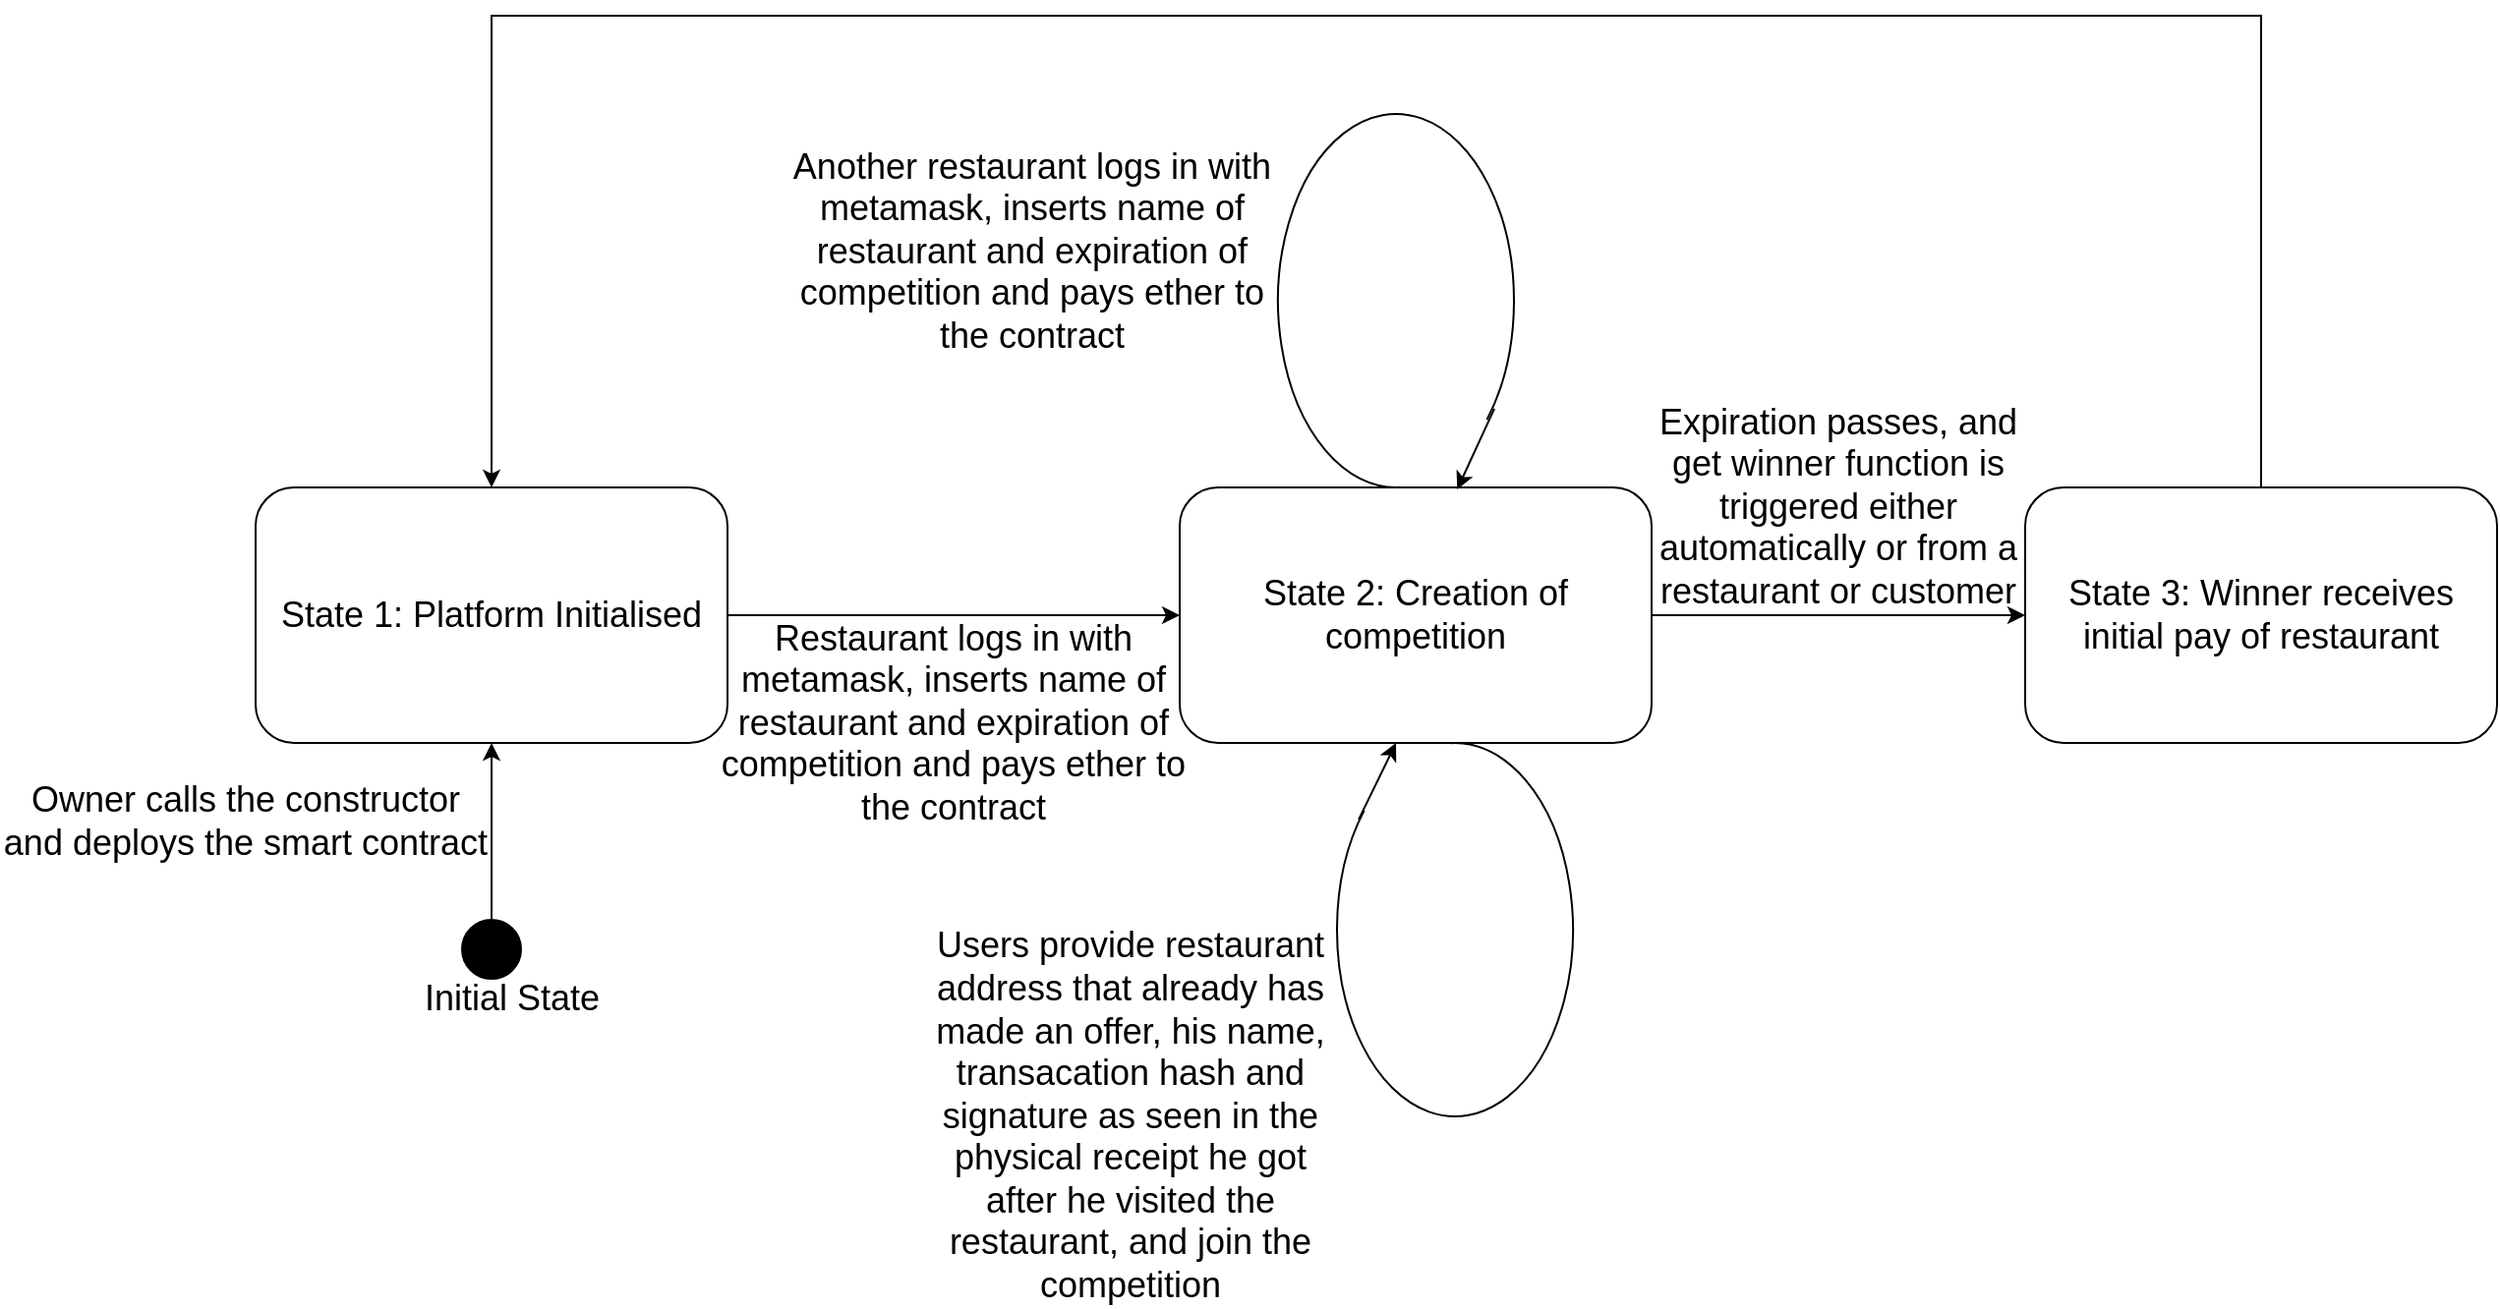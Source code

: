 <mxfile version="13.0.2" type="device"><diagram id="IpJTpBXprta4PhftVLbi" name="Page-1"><mxGraphModel dx="2249" dy="1963" grid="1" gridSize="10" guides="1" tooltips="1" connect="1" arrows="1" fold="1" page="1" pageScale="1" pageWidth="827" pageHeight="1169" math="0" shadow="0"><root><mxCell id="0"/><mxCell id="1" parent="0"/><mxCell id="-YhqAbt_AHH5bj2EIKNa-14" style="edgeStyle=orthogonalEdgeStyle;rounded=0;orthogonalLoop=1;jettySize=auto;html=1;exitX=1;exitY=0.5;exitDx=0;exitDy=0;entryX=0;entryY=0.5;entryDx=0;entryDy=0;" edge="1" parent="1" source="-YhqAbt_AHH5bj2EIKNa-1" target="-YhqAbt_AHH5bj2EIKNa-15"><mxGeometry relative="1" as="geometry"><mxPoint x="-60" y="275" as="targetPoint"/></mxGeometry></mxCell><mxCell id="-YhqAbt_AHH5bj2EIKNa-1" value="&lt;font style=&quot;font-size: 18px&quot;&gt;State 1: Platform Initialised&lt;/font&gt;" style="rounded=1;whiteSpace=wrap;html=1;fontSize=16;" vertex="1" parent="1"><mxGeometry x="-440" y="210" width="240" height="130" as="geometry"/></mxCell><mxCell id="-YhqAbt_AHH5bj2EIKNa-2" value="" style="ellipse;whiteSpace=wrap;html=1;aspect=fixed;fillColor=#000000;" vertex="1" parent="1"><mxGeometry x="-335" y="430" width="30" height="30" as="geometry"/></mxCell><mxCell id="-YhqAbt_AHH5bj2EIKNa-3" value="&lt;font style=&quot;font-size: 18px&quot;&gt;Initial State&lt;/font&gt;" style="text;html=1;align=center;verticalAlign=middle;resizable=0;points=[];autosize=1;" vertex="1" parent="1"><mxGeometry x="-360" y="460" width="100" height="20" as="geometry"/></mxCell><mxCell id="-YhqAbt_AHH5bj2EIKNa-4" value="" style="endArrow=classic;html=1;entryX=0.5;entryY=1;entryDx=0;entryDy=0;exitX=0.5;exitY=0;exitDx=0;exitDy=0;" edge="1" parent="1" source="-YhqAbt_AHH5bj2EIKNa-2" target="-YhqAbt_AHH5bj2EIKNa-1"><mxGeometry width="50" height="50" relative="1" as="geometry"><mxPoint x="320" y="440" as="sourcePoint"/><mxPoint x="370" y="390" as="targetPoint"/></mxGeometry></mxCell><mxCell id="-YhqAbt_AHH5bj2EIKNa-12" value="&lt;font style=&quot;font-size: 18px&quot;&gt;Owner calls the constructor and deploys the smart contract&lt;/font&gt;" style="text;html=1;strokeColor=none;fillColor=none;align=center;verticalAlign=middle;whiteSpace=wrap;rounded=0;" vertex="1" parent="1"><mxGeometry x="-570" y="330" width="250" height="100" as="geometry"/></mxCell><mxCell id="-YhqAbt_AHH5bj2EIKNa-25" style="edgeStyle=orthogonalEdgeStyle;rounded=0;orthogonalLoop=1;jettySize=auto;html=1;exitX=1;exitY=0.5;exitDx=0;exitDy=0;entryX=0;entryY=0.5;entryDx=0;entryDy=0;" edge="1" parent="1" source="-YhqAbt_AHH5bj2EIKNa-15" target="-YhqAbt_AHH5bj2EIKNa-24"><mxGeometry relative="1" as="geometry"/></mxCell><mxCell id="-YhqAbt_AHH5bj2EIKNa-15" value="&lt;font style=&quot;font-size: 18px&quot;&gt;State 2: Creation of competition&lt;/font&gt;" style="rounded=1;whiteSpace=wrap;html=1;fontSize=16;" vertex="1" parent="1"><mxGeometry x="30" y="210" width="240" height="130" as="geometry"/></mxCell><mxCell id="-YhqAbt_AHH5bj2EIKNa-16" value="&lt;font style=&quot;font-size: 18px&quot;&gt;Restaurant logs in with metamask, inserts name of restaurant and expiration of competition and pays ether to the contract&lt;/font&gt;" style="text;html=1;strokeColor=none;fillColor=none;align=center;verticalAlign=middle;whiteSpace=wrap;rounded=0;" vertex="1" parent="1"><mxGeometry x="-210" y="280" width="250" height="100" as="geometry"/></mxCell><mxCell id="-YhqAbt_AHH5bj2EIKNa-21" value="" style="verticalLabelPosition=bottom;verticalAlign=top;html=1;shape=mxgraph.basic.arc;startAngle=0.244;endAngle=0.11;fillColor=#000000;direction=south;" vertex="1" parent="1"><mxGeometry x="80" y="20" width="120" height="190" as="geometry"/></mxCell><mxCell id="-YhqAbt_AHH5bj2EIKNa-22" value="" style="endArrow=classic;html=1;exitX=0.789;exitY=0.083;exitDx=0;exitDy=0;exitPerimeter=0;entryX=0.588;entryY=0.008;entryDx=0;entryDy=0;entryPerimeter=0;" edge="1" parent="1" source="-YhqAbt_AHH5bj2EIKNa-21" target="-YhqAbt_AHH5bj2EIKNa-15"><mxGeometry width="50" height="50" relative="1" as="geometry"><mxPoint x="90" y="430" as="sourcePoint"/><mxPoint x="410" y="190" as="targetPoint"/></mxGeometry></mxCell><mxCell id="-YhqAbt_AHH5bj2EIKNa-23" value="&lt;font style=&quot;font-size: 18px&quot;&gt;Another restaurant logs in with metamask, inserts name of restaurant and expiration of competition and pays ether to the contract&lt;/font&gt;" style="text;html=1;strokeColor=none;fillColor=none;align=center;verticalAlign=middle;whiteSpace=wrap;rounded=0;" vertex="1" parent="1"><mxGeometry x="-170" y="40" width="250" height="100" as="geometry"/></mxCell><mxCell id="-YhqAbt_AHH5bj2EIKNa-34" style="edgeStyle=orthogonalEdgeStyle;rounded=0;orthogonalLoop=1;jettySize=auto;html=1;exitX=0.5;exitY=0;exitDx=0;exitDy=0;entryX=0.5;entryY=0;entryDx=0;entryDy=0;" edge="1" parent="1" source="-YhqAbt_AHH5bj2EIKNa-24" target="-YhqAbt_AHH5bj2EIKNa-1"><mxGeometry relative="1" as="geometry"><mxPoint x="580" y="20" as="targetPoint"/><Array as="points"><mxPoint x="580" y="-30"/><mxPoint x="-320" y="-30"/></Array></mxGeometry></mxCell><mxCell id="-YhqAbt_AHH5bj2EIKNa-24" value="&lt;font style=&quot;font-size: 18px&quot;&gt;State 3: Winner receives initial pay of restaurant&lt;/font&gt;" style="rounded=1;whiteSpace=wrap;html=1;fontSize=16;" vertex="1" parent="1"><mxGeometry x="460" y="210" width="240" height="130" as="geometry"/></mxCell><mxCell id="-YhqAbt_AHH5bj2EIKNa-26" value="&lt;span style=&quot;font-size: 18px&quot;&gt;Users provide restaurant address that already has made an offer, his name, transacation hash and signature as seen in the physical receipt he got after he visited the restaurant, and join the competition&lt;/span&gt;" style="text;html=1;strokeColor=none;fillColor=none;align=center;verticalAlign=middle;whiteSpace=wrap;rounded=0;" vertex="1" parent="1"><mxGeometry x="-100" y="480" width="210" height="100" as="geometry"/></mxCell><mxCell id="-YhqAbt_AHH5bj2EIKNa-27" value="" style="verticalLabelPosition=bottom;verticalAlign=top;html=1;shape=mxgraph.basic.arc;startAngle=0.244;endAngle=0.11;fillColor=#000000;direction=north;" vertex="1" parent="1"><mxGeometry x="110" y="340" width="120" height="190" as="geometry"/></mxCell><mxCell id="-YhqAbt_AHH5bj2EIKNa-28" value="" style="endArrow=classic;html=1;exitX=0.795;exitY=0.092;exitDx=0;exitDy=0;exitPerimeter=0;" edge="1" parent="1" source="-YhqAbt_AHH5bj2EIKNa-27"><mxGeometry width="50" height="50" relative="1" as="geometry"><mxPoint x="90" y="380" as="sourcePoint"/><mxPoint x="140" y="340" as="targetPoint"/></mxGeometry></mxCell><mxCell id="-YhqAbt_AHH5bj2EIKNa-32" value="&lt;font style=&quot;font-size: 18px&quot;&gt;Expiration passes, and get winner function is triggered either automatically or from a restaurant or customer&lt;/font&gt;" style="text;html=1;strokeColor=none;fillColor=none;align=center;verticalAlign=middle;whiteSpace=wrap;rounded=0;" vertex="1" parent="1"><mxGeometry x="260" y="170" width="210" height="100" as="geometry"/></mxCell></root></mxGraphModel></diagram></mxfile>